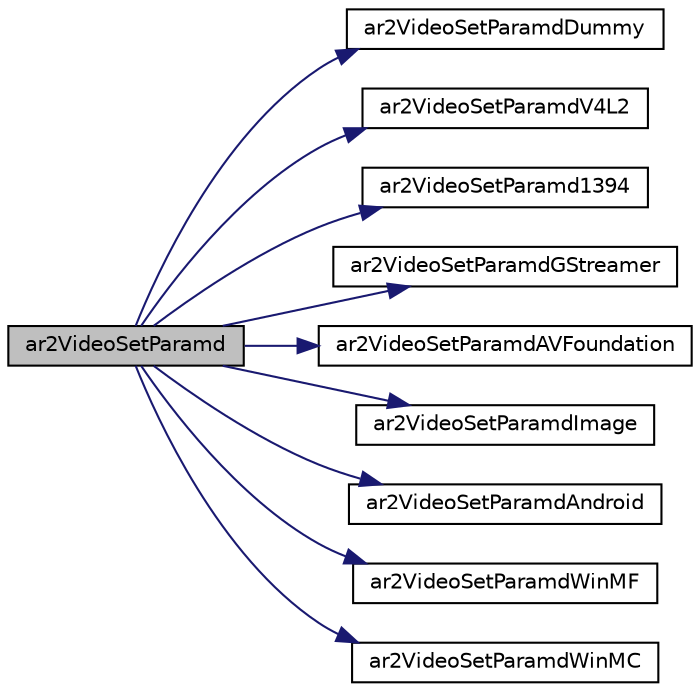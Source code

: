 digraph "ar2VideoSetParamd"
{
 // INTERACTIVE_SVG=YES
  edge [fontname="Helvetica",fontsize="10",labelfontname="Helvetica",labelfontsize="10"];
  node [fontname="Helvetica",fontsize="10",shape=record];
  rankdir="LR";
  Node1 [label="ar2VideoSetParamd",height=0.2,width=0.4,color="black", fillcolor="grey75", style="filled", fontcolor="black"];
  Node1 -> Node2 [color="midnightblue",fontsize="10",style="solid",fontname="Helvetica"];
  Node2 [label="ar2VideoSetParamdDummy",height=0.2,width=0.4,color="black", fillcolor="white", style="filled",URL="$video_dummy_8h.html#aef2add30b6d6978801c419385f1cf10d"];
  Node1 -> Node3 [color="midnightblue",fontsize="10",style="solid",fontname="Helvetica"];
  Node3 [label="ar2VideoSetParamdV4L2",height=0.2,width=0.4,color="black", fillcolor="white", style="filled",URL="$video_v4_l2_8h.html#a0b82709005311247b83e1ed65c1bc7e0"];
  Node1 -> Node4 [color="midnightblue",fontsize="10",style="solid",fontname="Helvetica"];
  Node4 [label="ar2VideoSetParamd1394",height=0.2,width=0.4,color="black", fillcolor="white", style="filled",URL="$video1394_8h.html#a587efc1fce5c276994fb760420c0100f"];
  Node1 -> Node5 [color="midnightblue",fontsize="10",style="solid",fontname="Helvetica"];
  Node5 [label="ar2VideoSetParamdGStreamer",height=0.2,width=0.4,color="black", fillcolor="white", style="filled",URL="$video_g_streamer_8h.html#adb81919f04ff4409efdc7e191c407c67"];
  Node1 -> Node6 [color="midnightblue",fontsize="10",style="solid",fontname="Helvetica"];
  Node6 [label="ar2VideoSetParamdAVFoundation",height=0.2,width=0.4,color="black", fillcolor="white", style="filled",URL="$video_a_v_foundation_8h.html#a8d2d3a18cc10616adf1eba84fb16e56b"];
  Node1 -> Node7 [color="midnightblue",fontsize="10",style="solid",fontname="Helvetica"];
  Node7 [label="ar2VideoSetParamdImage",height=0.2,width=0.4,color="black", fillcolor="white", style="filled",URL="$video_image_8h.html#a385dd855e8dc4e39a46a3ee85a14dd5c"];
  Node1 -> Node8 [color="midnightblue",fontsize="10",style="solid",fontname="Helvetica"];
  Node8 [label="ar2VideoSetParamdAndroid",height=0.2,width=0.4,color="black", fillcolor="white", style="filled",URL="$video_android_8h.html#afa5b2d42a0c5ba2dca4db3b502ff4465"];
  Node1 -> Node9 [color="midnightblue",fontsize="10",style="solid",fontname="Helvetica"];
  Node9 [label="ar2VideoSetParamdWinMF",height=0.2,width=0.4,color="black", fillcolor="white", style="filled",URL="$video_windows_media_foundation_8h.html#ae90789cc201420282a1e85cababc7fee"];
  Node1 -> Node10 [color="midnightblue",fontsize="10",style="solid",fontname="Helvetica"];
  Node10 [label="ar2VideoSetParamdWinMC",height=0.2,width=0.4,color="black", fillcolor="white", style="filled",URL="$video_windows_media_capture_8h.html#aae437d913bc6f3b21171bd722e475ae3"];
}
